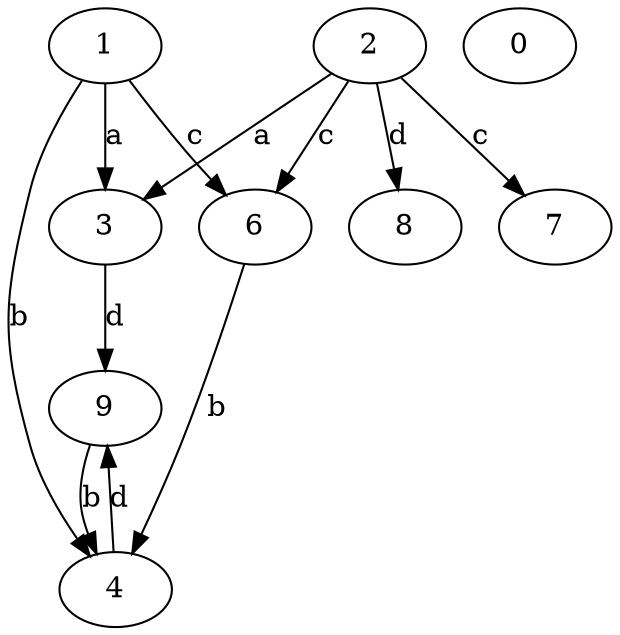 strict digraph  {
2;
3;
0;
4;
6;
7;
8;
9;
1;
2 -> 3  [label=a];
2 -> 6  [label=c];
2 -> 7  [label=c];
2 -> 8  [label=d];
3 -> 9  [label=d];
4 -> 9  [label=d];
6 -> 4  [label=b];
9 -> 4  [label=b];
1 -> 3  [label=a];
1 -> 4  [label=b];
1 -> 6  [label=c];
}
